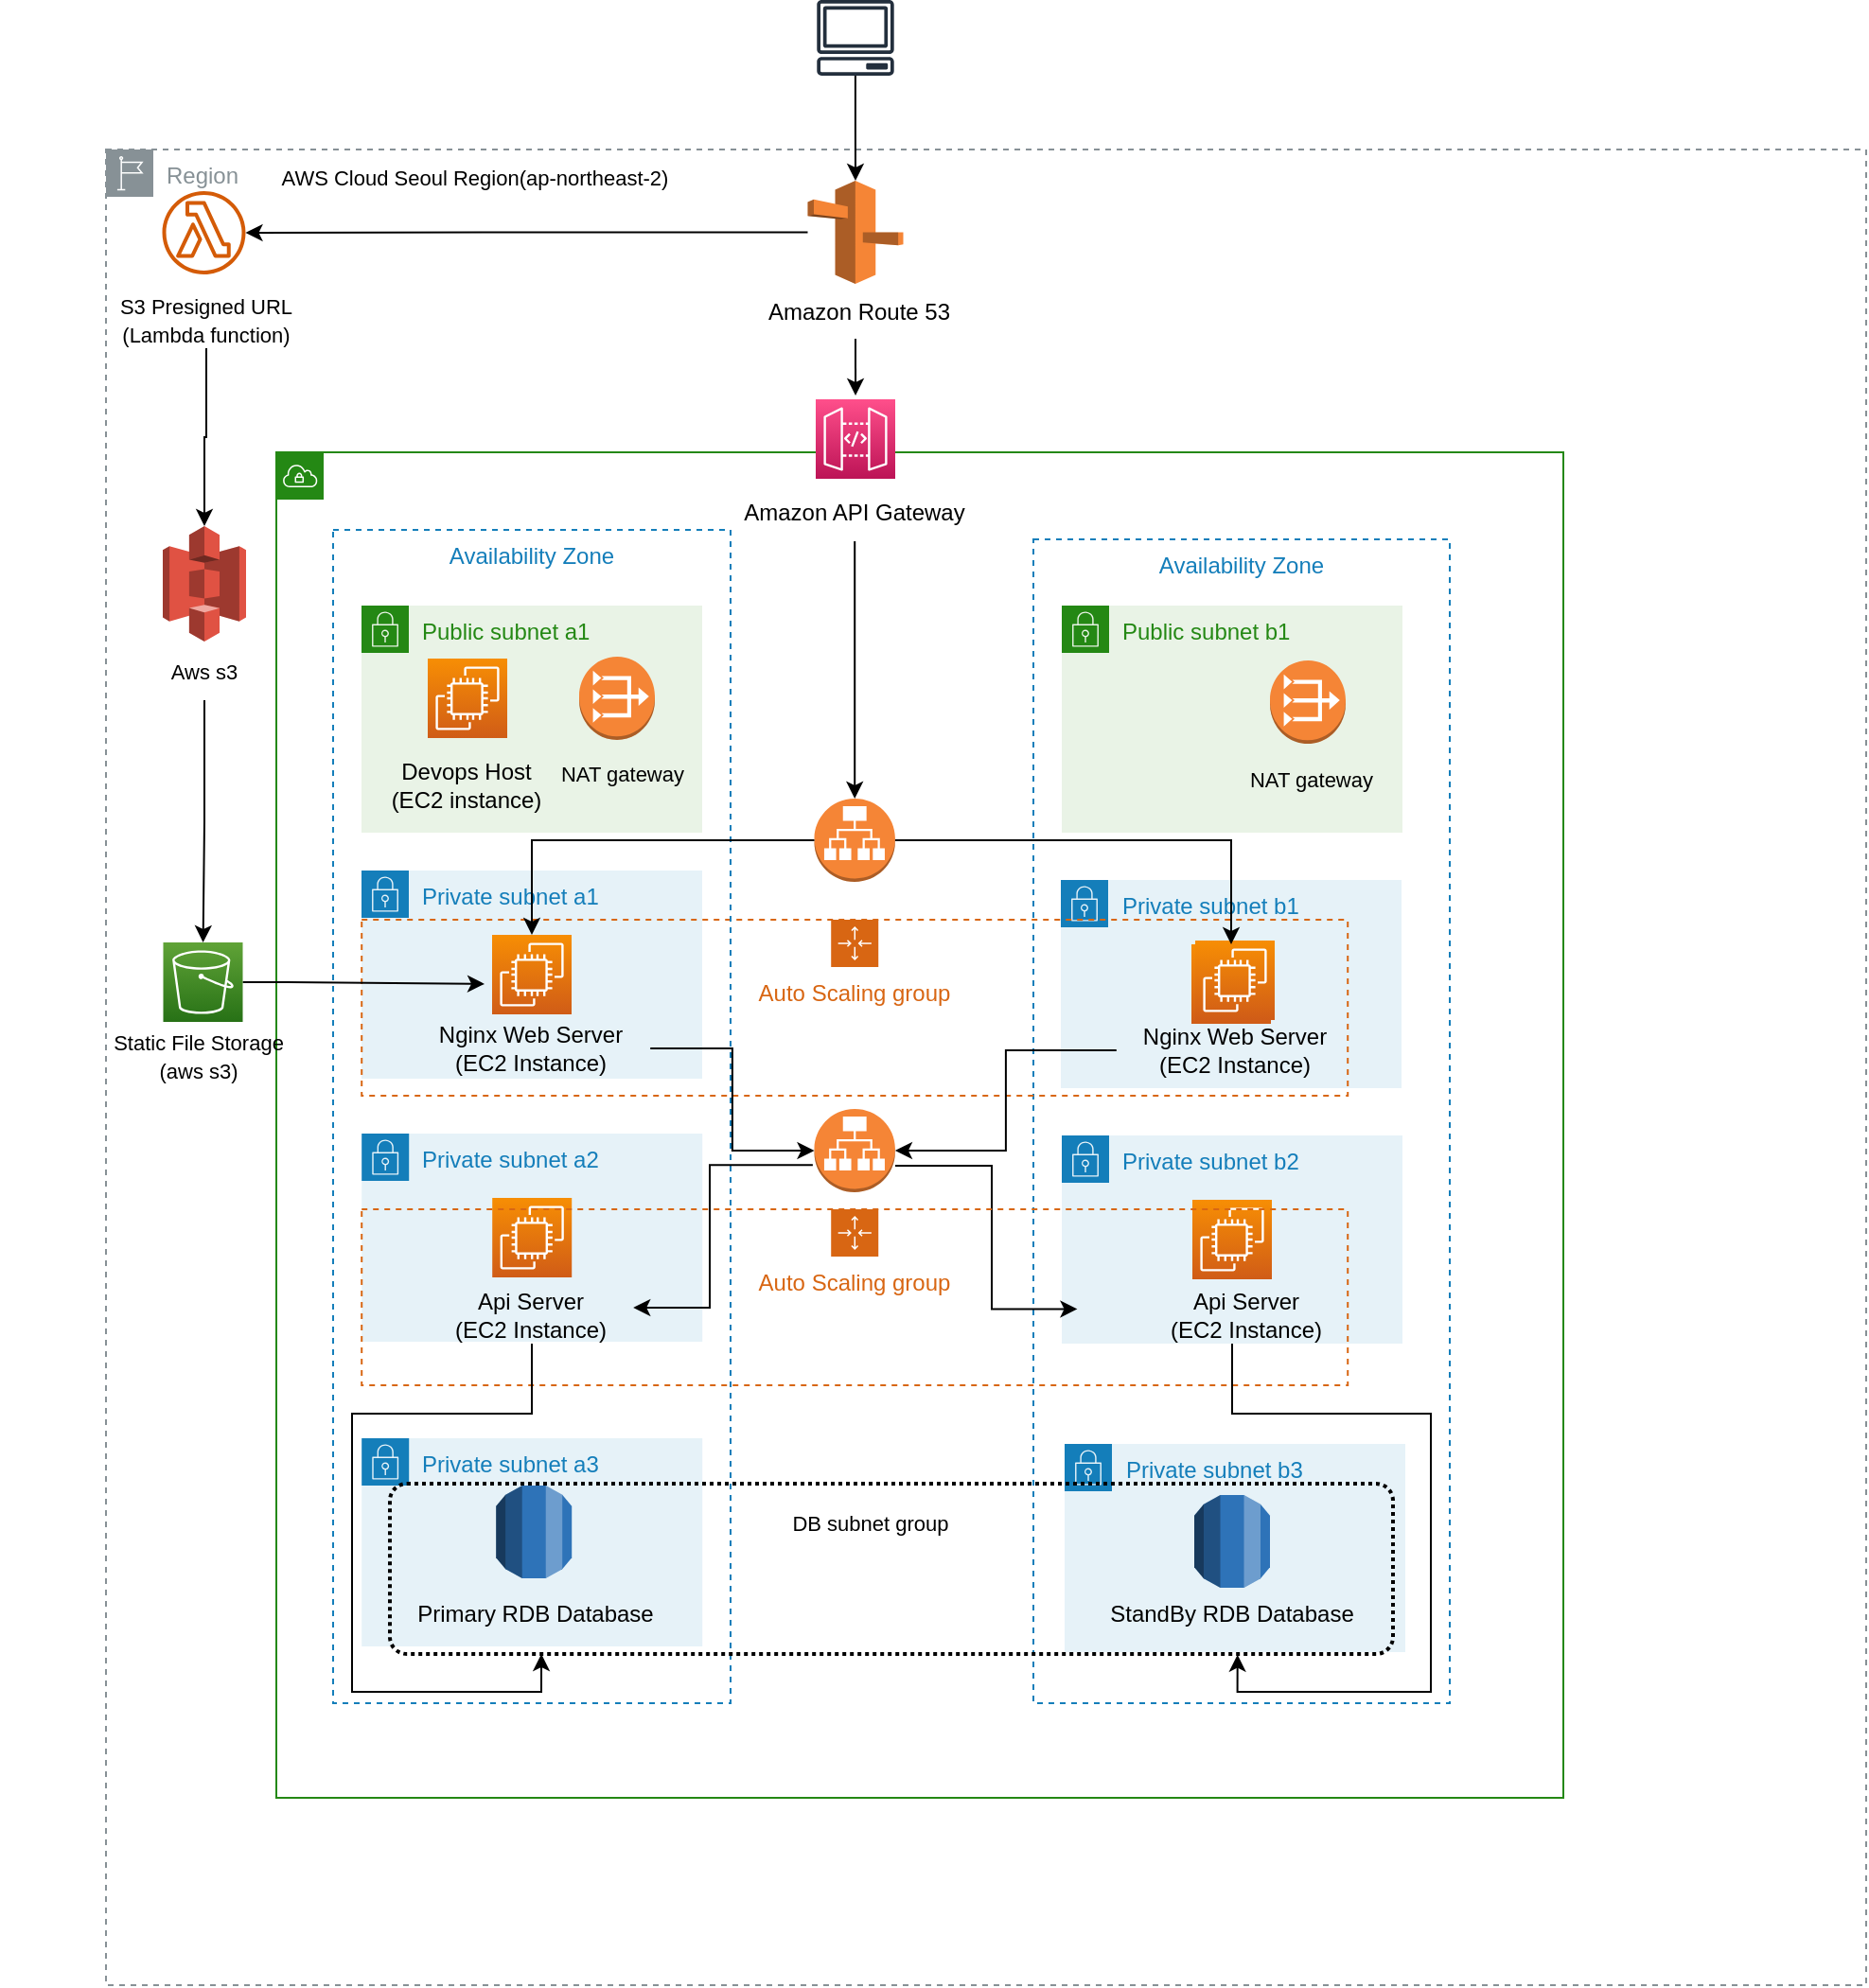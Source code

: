<mxfile version="21.3.2" type="github">
  <diagram name="페이지-1" id="giBCQDRy0tIcnZJqyviJ">
    <mxGraphModel dx="2022" dy="663" grid="1" gridSize="10" guides="1" tooltips="1" connect="1" arrows="1" fold="1" page="1" pageScale="1" pageWidth="827" pageHeight="1169" math="0" shadow="0">
      <root>
        <mxCell id="0" />
        <mxCell id="1" parent="0" />
        <mxCell id="QBiDkqyLC_gtFL6pFu3h-29" value="Public subnet b1" style="points=[[0,0],[0.25,0],[0.5,0],[0.75,0],[1,0],[1,0.25],[1,0.5],[1,0.75],[1,1],[0.75,1],[0.5,1],[0.25,1],[0,1],[0,0.75],[0,0.5],[0,0.25]];outlineConnect=0;gradientColor=none;html=1;whiteSpace=wrap;fontSize=12;fontStyle=0;container=1;pointerEvents=0;collapsible=0;recursiveResize=0;shape=mxgraph.aws4.group;grIcon=mxgraph.aws4.group_security_group;grStroke=0;strokeColor=#248814;fillColor=#E9F3E6;verticalAlign=top;align=left;spacingLeft=30;fontColor=#248814;dashed=0;" parent="1" vertex="1">
          <mxGeometry x="515" y="390" width="180" height="120" as="geometry" />
        </mxCell>
        <mxCell id="QBiDkqyLC_gtFL6pFu3h-37" value="" style="outlineConnect=0;dashed=0;verticalLabelPosition=bottom;verticalAlign=top;align=center;html=1;shape=mxgraph.aws3.vpc_nat_gateway;fillColor=#F58536;gradientColor=none;" parent="QBiDkqyLC_gtFL6pFu3h-29" vertex="1">
          <mxGeometry x="110" y="29" width="40" height="44" as="geometry" />
        </mxCell>
        <mxCell id="QBiDkqyLC_gtFL6pFu3h-48" value="Private subnet b1" style="points=[[0,0],[0.25,0],[0.5,0],[0.75,0],[1,0],[1,0.25],[1,0.5],[1,0.75],[1,1],[0.75,1],[0.5,1],[0.25,1],[0,1],[0,0.75],[0,0.5],[0,0.25]];outlineConnect=0;gradientColor=none;html=1;whiteSpace=wrap;fontSize=12;fontStyle=0;container=1;pointerEvents=0;collapsible=0;recursiveResize=0;shape=mxgraph.aws4.group;grIcon=mxgraph.aws4.group_security_group;grStroke=0;strokeColor=#147EBA;fillColor=#E6F2F8;verticalAlign=top;align=left;spacingLeft=30;fontColor=#147EBA;dashed=0;" parent="1" vertex="1">
          <mxGeometry x="514.5" y="535" width="180" height="110" as="geometry" />
        </mxCell>
        <mxCell id="QBiDkqyLC_gtFL6pFu3h-49" value="" style="sketch=0;points=[[0,0,0],[0.25,0,0],[0.5,0,0],[0.75,0,0],[1,0,0],[0,1,0],[0.25,1,0],[0.5,1,0],[0.75,1,0],[1,1,0],[0,0.25,0],[0,0.5,0],[0,0.75,0],[1,0.25,0],[1,0.5,0],[1,0.75,0]];outlineConnect=0;fontColor=#232F3E;gradientColor=#F78E04;gradientDirection=north;fillColor=#D05C17;strokeColor=#ffffff;dashed=0;verticalLabelPosition=bottom;verticalAlign=top;align=center;html=1;fontSize=12;fontStyle=0;aspect=fixed;shape=mxgraph.aws4.resourceIcon;resIcon=mxgraph.aws4.ec2;" parent="QBiDkqyLC_gtFL6pFu3h-48" vertex="1">
          <mxGeometry x="69" y="34" width="42" height="42" as="geometry" />
        </mxCell>
        <mxCell id="QBiDkqyLC_gtFL6pFu3h-26" value="Private subnet a1" style="points=[[0,0],[0.25,0],[0.5,0],[0.75,0],[1,0],[1,0.25],[1,0.5],[1,0.75],[1,1],[0.75,1],[0.5,1],[0.25,1],[0,1],[0,0.75],[0,0.5],[0,0.25]];outlineConnect=0;gradientColor=none;html=1;whiteSpace=wrap;fontSize=12;fontStyle=0;container=1;pointerEvents=0;collapsible=0;recursiveResize=0;shape=mxgraph.aws4.group;grIcon=mxgraph.aws4.group_security_group;grStroke=0;strokeColor=#147EBA;fillColor=#E6F2F8;verticalAlign=top;align=left;spacingLeft=30;fontColor=#147EBA;dashed=0;" parent="1" vertex="1">
          <mxGeometry x="145" y="530" width="180" height="110" as="geometry" />
        </mxCell>
        <mxCell id="QBiDkqyLC_gtFL6pFu3h-30" value="" style="sketch=0;points=[[0,0,0],[0.25,0,0],[0.5,0,0],[0.75,0,0],[1,0,0],[0,1,0],[0.25,1,0],[0.5,1,0],[0.75,1,0],[1,1,0],[0,0.25,0],[0,0.5,0],[0,0.75,0],[1,0.25,0],[1,0.5,0],[1,0.75,0]];outlineConnect=0;fontColor=#232F3E;gradientColor=#F78E04;gradientDirection=north;fillColor=#D05C17;strokeColor=#ffffff;dashed=0;verticalLabelPosition=bottom;verticalAlign=top;align=center;html=1;fontSize=12;fontStyle=0;aspect=fixed;shape=mxgraph.aws4.resourceIcon;resIcon=mxgraph.aws4.ec2;" parent="QBiDkqyLC_gtFL6pFu3h-26" vertex="1">
          <mxGeometry x="69" y="34" width="42" height="42" as="geometry" />
        </mxCell>
        <mxCell id="QBiDkqyLC_gtFL6pFu3h-56" value="Private subnet b2" style="points=[[0,0],[0.25,0],[0.5,0],[0.75,0],[1,0],[1,0.25],[1,0.5],[1,0.75],[1,1],[0.75,1],[0.5,1],[0.25,1],[0,1],[0,0.75],[0,0.5],[0,0.25]];outlineConnect=0;gradientColor=none;html=1;whiteSpace=wrap;fontSize=12;fontStyle=0;container=1;pointerEvents=0;collapsible=0;recursiveResize=0;shape=mxgraph.aws4.group;grIcon=mxgraph.aws4.group_security_group;grStroke=0;strokeColor=#147EBA;fillColor=#E6F2F8;verticalAlign=top;align=left;spacingLeft=30;fontColor=#147EBA;dashed=0;" parent="1" vertex="1">
          <mxGeometry x="515" y="670" width="180" height="110" as="geometry" />
        </mxCell>
        <mxCell id="QBiDkqyLC_gtFL6pFu3h-57" value="" style="sketch=0;points=[[0,0,0],[0.25,0,0],[0.5,0,0],[0.75,0,0],[1,0,0],[0,1,0],[0.25,1,0],[0.5,1,0],[0.75,1,0],[1,1,0],[0,0.25,0],[0,0.5,0],[0,0.75,0],[1,0.25,0],[1,0.5,0],[1,0.75,0]];outlineConnect=0;fontColor=#232F3E;gradientColor=#F78E04;gradientDirection=north;fillColor=#D05C17;strokeColor=#ffffff;dashed=0;verticalLabelPosition=bottom;verticalAlign=top;align=center;html=1;fontSize=12;fontStyle=0;aspect=fixed;shape=mxgraph.aws4.resourceIcon;resIcon=mxgraph.aws4.ec2;" parent="QBiDkqyLC_gtFL6pFu3h-56" vertex="1">
          <mxGeometry x="69" y="34" width="42" height="42" as="geometry" />
        </mxCell>
        <mxCell id="QBiDkqyLC_gtFL6pFu3h-21" value="Availability Zone" style="fillColor=none;strokeColor=#147EBA;dashed=1;verticalAlign=top;fontStyle=0;fontColor=#147EBA;whiteSpace=wrap;html=1;" parent="1" vertex="1">
          <mxGeometry x="500" y="355" width="220" height="615" as="geometry" />
        </mxCell>
        <UserObject label="" id="QBiDkqyLC_gtFL6pFu3h-16">
          <mxCell style="points=[[0,0],[0.25,0],[0.5,0],[0.75,0],[1,0],[1,0.25],[1,0.5],[1,0.75],[1,1],[0.75,1],[0.5,1],[0.25,1],[0,1],[0,0.75],[0,0.5],[0,0.25]];outlineConnect=0;gradientColor=none;html=1;whiteSpace=wrap;fontSize=12;fontStyle=0;container=1;pointerEvents=0;collapsible=0;recursiveResize=0;shape=mxgraph.aws4.group;grIcon=mxgraph.aws4.group_vpc;strokeColor=#248814;fillColor=none;verticalAlign=top;align=left;spacingLeft=30;fontColor=#AAB7B8;dashed=0;" parent="1" vertex="1">
            <mxGeometry x="100" y="309" width="680" height="711" as="geometry" />
          </mxCell>
        </UserObject>
        <mxCell id="QBiDkqyLC_gtFL6pFu3h-54" value="Private subnet a2" style="points=[[0,0],[0.25,0],[0.5,0],[0.75,0],[1,0],[1,0.25],[1,0.5],[1,0.75],[1,1],[0.75,1],[0.5,1],[0.25,1],[0,1],[0,0.75],[0,0.5],[0,0.25]];outlineConnect=0;gradientColor=none;html=1;whiteSpace=wrap;fontSize=12;fontStyle=0;container=1;pointerEvents=0;collapsible=0;recursiveResize=0;shape=mxgraph.aws4.group;grIcon=mxgraph.aws4.group_security_group;grStroke=0;strokeColor=#147EBA;fillColor=#E6F2F8;verticalAlign=top;align=left;spacingLeft=30;fontColor=#147EBA;dashed=0;" parent="QBiDkqyLC_gtFL6pFu3h-16" vertex="1">
          <mxGeometry x="45.11" y="360" width="180" height="110" as="geometry" />
        </mxCell>
        <mxCell id="QBiDkqyLC_gtFL6pFu3h-55" value="" style="sketch=0;points=[[0,0,0],[0.25,0,0],[0.5,0,0],[0.75,0,0],[1,0,0],[0,1,0],[0.25,1,0],[0.5,1,0],[0.75,1,0],[1,1,0],[0,0.25,0],[0,0.5,0],[0,0.75,0],[1,0.25,0],[1,0.5,0],[1,0.75,0]];outlineConnect=0;fontColor=#232F3E;gradientColor=#F78E04;gradientDirection=north;fillColor=#D05C17;strokeColor=#ffffff;dashed=0;verticalLabelPosition=bottom;verticalAlign=top;align=center;html=1;fontSize=12;fontStyle=0;aspect=fixed;shape=mxgraph.aws4.resourceIcon;resIcon=mxgraph.aws4.ec2;" parent="QBiDkqyLC_gtFL6pFu3h-54" vertex="1">
          <mxGeometry x="69" y="34" width="42" height="42" as="geometry" />
        </mxCell>
        <mxCell id="QBiDkqyLC_gtFL6pFu3h-17" value="" style="outlineConnect=0;dashed=0;verticalLabelPosition=bottom;verticalAlign=top;align=center;html=1;shape=mxgraph.aws3.application_load_balancer;fillColor=#F58536;gradientColor=none;" parent="QBiDkqyLC_gtFL6pFu3h-16" vertex="1">
          <mxGeometry x="284.25" y="183" width="42.71" height="44" as="geometry" />
        </mxCell>
        <mxCell id="QBiDkqyLC_gtFL6pFu3h-20" style="edgeStyle=orthogonalEdgeStyle;rounded=0;orthogonalLoop=1;jettySize=auto;html=1;entryX=0.5;entryY=0;entryDx=0;entryDy=0;entryPerimeter=0;exitX=0.5;exitY=1;exitDx=0;exitDy=0;" parent="QBiDkqyLC_gtFL6pFu3h-16" source="QBiDkqyLC_gtFL6pFu3h-15" target="QBiDkqyLC_gtFL6pFu3h-17" edge="1">
          <mxGeometry relative="1" as="geometry" />
        </mxCell>
        <mxCell id="QBiDkqyLC_gtFL6pFu3h-10" value="" style="endArrow=classic;html=1;rounded=0;exitX=0.5;exitY=1;exitDx=0;exitDy=0;" parent="QBiDkqyLC_gtFL6pFu3h-16" edge="1">
          <mxGeometry width="50" height="50" relative="1" as="geometry">
            <mxPoint x="306" y="-60" as="sourcePoint" />
            <mxPoint x="306.029" y="-30" as="targetPoint" />
          </mxGeometry>
        </mxCell>
        <mxCell id="QBiDkqyLC_gtFL6pFu3h-15" value="Amazon API Gateway" style="rounded=0;whiteSpace=wrap;html=1;strokeColor=none;fillColor=none;" parent="QBiDkqyLC_gtFL6pFu3h-16" vertex="1">
          <mxGeometry x="243.0" y="17" width="125.21" height="30" as="geometry" />
        </mxCell>
        <mxCell id="QBiDkqyLC_gtFL6pFu3h-58" value="Private subnet a3" style="points=[[0,0],[0.25,0],[0.5,0],[0.75,0],[1,0],[1,0.25],[1,0.5],[1,0.75],[1,1],[0.75,1],[0.5,1],[0.25,1],[0,1],[0,0.75],[0,0.5],[0,0.25]];outlineConnect=0;gradientColor=none;html=1;whiteSpace=wrap;fontSize=12;fontStyle=0;container=1;pointerEvents=0;collapsible=0;recursiveResize=0;shape=mxgraph.aws4.group;grIcon=mxgraph.aws4.group_security_group;grStroke=0;strokeColor=#147EBA;fillColor=#E6F2F8;verticalAlign=top;align=left;spacingLeft=30;fontColor=#147EBA;dashed=0;" parent="QBiDkqyLC_gtFL6pFu3h-16" vertex="1">
          <mxGeometry x="45.11" y="521" width="180" height="110" as="geometry" />
        </mxCell>
        <mxCell id="QBiDkqyLC_gtFL6pFu3h-71" value="" style="outlineConnect=0;dashed=0;verticalLabelPosition=bottom;verticalAlign=top;align=center;html=1;shape=mxgraph.aws3.rds;fillColor=#2E73B8;gradientColor=none;" parent="QBiDkqyLC_gtFL6pFu3h-58" vertex="1">
          <mxGeometry x="71" y="25" width="40" height="49" as="geometry" />
        </mxCell>
        <mxCell id="QBiDkqyLC_gtFL6pFu3h-63" value="" style="outlineConnect=0;dashed=0;verticalLabelPosition=bottom;verticalAlign=top;align=center;html=1;shape=mxgraph.aws3.application_load_balancer;fillColor=#F58536;gradientColor=none;" parent="QBiDkqyLC_gtFL6pFu3h-16" vertex="1">
          <mxGeometry x="284.25" y="347" width="42.71" height="44" as="geometry" />
        </mxCell>
        <mxCell id="QBiDkqyLC_gtFL6pFu3h-42" value="Auto Scaling group" style="points=[[0,0],[0.25,0],[0.5,0],[0.75,0],[1,0],[1,0.25],[1,0.5],[1,0.75],[1,1],[0.75,1],[0.5,1],[0.25,1],[0,1],[0,0.75],[0,0.5],[0,0.25]];outlineConnect=0;gradientColor=none;html=1;whiteSpace=wrap;fontSize=12;fontStyle=0;container=1;pointerEvents=0;collapsible=0;recursiveResize=0;shape=mxgraph.aws4.groupCenter;grIcon=mxgraph.aws4.group_auto_scaling_group;grStroke=1;strokeColor=#D86613;fillColor=none;verticalAlign=top;align=center;fontColor=#D86613;dashed=1;spacingTop=25;" parent="QBiDkqyLC_gtFL6pFu3h-16" vertex="1">
          <mxGeometry x="45.11" y="247" width="521" height="93" as="geometry" />
        </mxCell>
        <mxCell id="QBiDkqyLC_gtFL6pFu3h-101" style="edgeStyle=orthogonalEdgeStyle;rounded=0;orthogonalLoop=1;jettySize=auto;html=1;" parent="QBiDkqyLC_gtFL6pFu3h-16" edge="1">
          <mxGeometry relative="1" as="geometry">
            <mxPoint x="326.96" y="377" as="sourcePoint" />
            <mxPoint x="423.23" y="452.7" as="targetPoint" />
            <Array as="points">
              <mxPoint x="378" y="377" />
              <mxPoint x="378" y="453" />
            </Array>
          </mxGeometry>
        </mxCell>
        <mxCell id="UlybdTMIQv25_j9euANd-2" value="&lt;span style=&quot;font-size: 11px;&quot;&gt;NAT gateway&lt;/span&gt;" style="rounded=0;whiteSpace=wrap;html=1;strokeColor=none;fillColor=none;" vertex="1" parent="QBiDkqyLC_gtFL6pFu3h-16">
          <mxGeometry x="81.25" y="154" width="210" height="30" as="geometry" />
        </mxCell>
        <mxCell id="UlybdTMIQv25_j9euANd-3" value="&lt;span style=&quot;font-size: 11px;&quot;&gt;NAT gateway&lt;/span&gt;" style="rounded=0;whiteSpace=wrap;html=1;strokeColor=none;fillColor=none;" vertex="1" parent="QBiDkqyLC_gtFL6pFu3h-16">
          <mxGeometry x="442" y="158" width="210" height="30" as="geometry" />
        </mxCell>
        <mxCell id="QBiDkqyLC_gtFL6pFu3h-90" value="Auto Scaling group" style="points=[[0,0],[0.25,0],[0.5,0],[0.75,0],[1,0],[1,0.25],[1,0.5],[1,0.75],[1,1],[0.75,1],[0.5,1],[0.25,1],[0,1],[0,0.75],[0,0.5],[0,0.25]];outlineConnect=0;gradientColor=none;html=1;whiteSpace=wrap;fontSize=12;fontStyle=0;container=1;pointerEvents=0;collapsible=0;recursiveResize=0;shape=mxgraph.aws4.groupCenter;grIcon=mxgraph.aws4.group_auto_scaling_group;grStroke=1;strokeColor=#D86613;fillColor=none;verticalAlign=top;align=center;fontColor=#D86613;dashed=1;spacingTop=25;" parent="QBiDkqyLC_gtFL6pFu3h-16" vertex="1">
          <mxGeometry x="45.11" y="400" width="521" height="93" as="geometry" />
        </mxCell>
        <mxCell id="QBiDkqyLC_gtFL6pFu3h-62" value="Region" style="sketch=0;outlineConnect=0;gradientColor=none;html=1;whiteSpace=wrap;fontSize=12;fontStyle=0;shape=mxgraph.aws4.group;grIcon=mxgraph.aws4.group_region;strokeColor=#879196;fillColor=none;verticalAlign=top;align=left;spacingLeft=30;fontColor=#879196;dashed=1;" parent="QBiDkqyLC_gtFL6pFu3h-16" vertex="1">
          <mxGeometry x="-90" y="-160" width="930" height="970" as="geometry" />
        </mxCell>
        <mxCell id="UlybdTMIQv25_j9euANd-7" value="&lt;span style=&quot;font-size: 11px;&quot;&gt;Aws s3&lt;/span&gt;" style="rounded=0;whiteSpace=wrap;html=1;strokeColor=none;fillColor=none;" vertex="1" parent="QBiDkqyLC_gtFL6pFu3h-16">
          <mxGeometry x="-143.0" y="101" width="210" height="30" as="geometry" />
        </mxCell>
        <mxCell id="UlybdTMIQv25_j9euANd-23" value="&lt;span style=&quot;font-size: 11px;&quot;&gt;Static File Storage&lt;br&gt;(aws s3)&lt;br&gt;&lt;/span&gt;" style="rounded=0;whiteSpace=wrap;html=1;strokeColor=none;fillColor=none;" vertex="1" parent="QBiDkqyLC_gtFL6pFu3h-16">
          <mxGeometry x="-146.0" y="304" width="210" height="30" as="geometry" />
        </mxCell>
        <mxCell id="QBiDkqyLC_gtFL6pFu3h-22" value="Availability Zone" style="fillColor=none;strokeColor=#147EBA;dashed=1;verticalAlign=top;fontStyle=0;fontColor=#147EBA;whiteSpace=wrap;html=1;" parent="1" vertex="1">
          <mxGeometry x="130" y="350" width="210" height="620" as="geometry" />
        </mxCell>
        <mxCell id="QBiDkqyLC_gtFL6pFu3h-23" value="Public subnet a1" style="points=[[0,0],[0.25,0],[0.5,0],[0.75,0],[1,0],[1,0.25],[1,0.5],[1,0.75],[1,1],[0.75,1],[0.5,1],[0.25,1],[0,1],[0,0.75],[0,0.5],[0,0.25]];outlineConnect=0;gradientColor=none;html=1;whiteSpace=wrap;fontSize=12;fontStyle=0;container=1;pointerEvents=0;collapsible=0;recursiveResize=0;shape=mxgraph.aws4.group;grIcon=mxgraph.aws4.group_security_group;grStroke=0;strokeColor=#248814;fillColor=#E9F3E6;verticalAlign=top;align=left;spacingLeft=30;fontColor=#248814;dashed=0;" parent="1" vertex="1">
          <mxGeometry x="145" y="390" width="180" height="120" as="geometry" />
        </mxCell>
        <mxCell id="QBiDkqyLC_gtFL6pFu3h-36" value="" style="outlineConnect=0;dashed=0;verticalLabelPosition=bottom;verticalAlign=top;align=center;html=1;shape=mxgraph.aws3.vpc_nat_gateway;fillColor=#F58536;gradientColor=none;" parent="QBiDkqyLC_gtFL6pFu3h-23" vertex="1">
          <mxGeometry x="115" y="27" width="40" height="44" as="geometry" />
        </mxCell>
        <mxCell id="QBiDkqyLC_gtFL6pFu3h-28" value="Devops Host&lt;br&gt;(EC2 instance)" style="rounded=0;whiteSpace=wrap;html=1;strokeColor=none;fillColor=none;" parent="QBiDkqyLC_gtFL6pFu3h-23" vertex="1">
          <mxGeometry x="-6.61" y="80" width="125.21" height="30" as="geometry" />
        </mxCell>
        <mxCell id="QBiDkqyLC_gtFL6pFu3h-14" value="" style="edgeStyle=orthogonalEdgeStyle;rounded=0;orthogonalLoop=1;jettySize=auto;html=1;entryX=0.5;entryY=0;entryDx=0;entryDy=0;entryPerimeter=0;" parent="1" source="QBiDkqyLC_gtFL6pFu3h-1" target="QBiDkqyLC_gtFL6pFu3h-104" edge="1">
          <mxGeometry relative="1" as="geometry">
            <mxPoint x="407" y="170" as="targetPoint" />
          </mxGeometry>
        </mxCell>
        <mxCell id="QBiDkqyLC_gtFL6pFu3h-1" value="" style="sketch=0;outlineConnect=0;fontColor=#232F3E;gradientColor=none;fillColor=#232F3D;strokeColor=none;dashed=0;verticalLabelPosition=bottom;verticalAlign=top;align=center;html=1;fontSize=12;fontStyle=0;aspect=fixed;pointerEvents=1;shape=mxgraph.aws4.client;" parent="1" vertex="1">
          <mxGeometry x="385.47" y="70" width="41.05" height="40" as="geometry" />
        </mxCell>
        <mxCell id="QBiDkqyLC_gtFL6pFu3h-27" value="" style="sketch=0;points=[[0,0,0],[0.25,0,0],[0.5,0,0],[0.75,0,0],[1,0,0],[0,1,0],[0.25,1,0],[0.5,1,0],[0.75,1,0],[1,1,0],[0,0.25,0],[0,0.5,0],[0,0.75,0],[1,0.25,0],[1,0.5,0],[1,0.75,0]];outlineConnect=0;fontColor=#232F3E;gradientColor=#F78E04;gradientDirection=north;fillColor=#D05C17;strokeColor=#ffffff;dashed=0;verticalLabelPosition=bottom;verticalAlign=top;align=center;html=1;fontSize=12;fontStyle=0;aspect=fixed;shape=mxgraph.aws4.resourceIcon;resIcon=mxgraph.aws4.ec2;" parent="1" vertex="1">
          <mxGeometry x="180" y="418" width="42" height="42" as="geometry" />
        </mxCell>
        <mxCell id="QBiDkqyLC_gtFL6pFu3h-31" value="" style="sketch=0;points=[[0,0,0],[0.25,0,0],[0.5,0,0],[0.75,0,0],[1,0,0],[0,1,0],[0.25,1,0],[0.5,1,0],[0.75,1,0],[1,1,0],[0,0.25,0],[0,0.5,0],[0,0.75,0],[1,0.25,0],[1,0.5,0],[1,0.75,0]];outlineConnect=0;fontColor=#232F3E;gradientColor=#F78E04;gradientDirection=north;fillColor=#D05C17;strokeColor=#ffffff;dashed=0;verticalLabelPosition=bottom;verticalAlign=top;align=center;html=1;fontSize=12;fontStyle=0;aspect=fixed;shape=mxgraph.aws4.resourceIcon;resIcon=mxgraph.aws4.ec2;" parent="1" vertex="1">
          <mxGeometry x="585.5" y="567" width="42" height="42" as="geometry" />
        </mxCell>
        <mxCell id="QBiDkqyLC_gtFL6pFu3h-68" style="edgeStyle=orthogonalEdgeStyle;rounded=0;orthogonalLoop=1;jettySize=auto;html=1;entryX=0;entryY=0.5;entryDx=0;entryDy=0;entryPerimeter=0;" parent="1" source="QBiDkqyLC_gtFL6pFu3h-41" target="QBiDkqyLC_gtFL6pFu3h-63" edge="1">
          <mxGeometry relative="1" as="geometry" />
        </mxCell>
        <mxCell id="QBiDkqyLC_gtFL6pFu3h-41" value="Nginx Web Server&lt;br&gt;(EC2 Instance)" style="rounded=0;whiteSpace=wrap;html=1;strokeColor=none;fillColor=none;" parent="1" vertex="1">
          <mxGeometry x="172.39" y="609" width="125.21" height="30" as="geometry" />
        </mxCell>
        <mxCell id="QBiDkqyLC_gtFL6pFu3h-46" style="edgeStyle=orthogonalEdgeStyle;rounded=0;orthogonalLoop=1;jettySize=auto;html=1;exitX=0;exitY=0.5;exitDx=0;exitDy=0;exitPerimeter=0;" parent="1" source="QBiDkqyLC_gtFL6pFu3h-17" target="QBiDkqyLC_gtFL6pFu3h-30" edge="1">
          <mxGeometry relative="1" as="geometry" />
        </mxCell>
        <mxCell id="QBiDkqyLC_gtFL6pFu3h-50" style="edgeStyle=orthogonalEdgeStyle;rounded=0;orthogonalLoop=1;jettySize=auto;html=1;" parent="1" source="QBiDkqyLC_gtFL6pFu3h-17" target="QBiDkqyLC_gtFL6pFu3h-49" edge="1">
          <mxGeometry relative="1" as="geometry" />
        </mxCell>
        <mxCell id="QBiDkqyLC_gtFL6pFu3h-69" style="edgeStyle=orthogonalEdgeStyle;rounded=0;orthogonalLoop=1;jettySize=auto;html=1;entryX=1;entryY=0.5;entryDx=0;entryDy=0;entryPerimeter=0;" parent="1" source="QBiDkqyLC_gtFL6pFu3h-51" target="QBiDkqyLC_gtFL6pFu3h-63" edge="1">
          <mxGeometry relative="1" as="geometry" />
        </mxCell>
        <mxCell id="QBiDkqyLC_gtFL6pFu3h-51" value="Nginx Web Server&lt;br&gt;(EC2 Instance)" style="rounded=0;whiteSpace=wrap;html=1;strokeColor=none;fillColor=none;" parent="1" vertex="1">
          <mxGeometry x="543.89" y="610" width="125.21" height="30" as="geometry" />
        </mxCell>
        <mxCell id="QBiDkqyLC_gtFL6pFu3h-11" value="" style="sketch=0;points=[[0,0,0],[0.25,0,0],[0.5,0,0],[0.75,0,0],[1,0,0],[0,1,0],[0.25,1,0],[0.5,1,0],[0.75,1,0],[1,1,0],[0,0.25,0],[0,0.5,0],[0,0.75,0],[1,0.25,0],[1,0.5,0],[1,0.75,0]];outlineConnect=0;fontColor=#232F3E;gradientColor=#FF4F8B;gradientDirection=north;fillColor=#BC1356;strokeColor=#ffffff;dashed=0;verticalLabelPosition=bottom;verticalAlign=top;align=center;html=1;fontSize=12;fontStyle=0;aspect=fixed;shape=mxgraph.aws4.resourceIcon;resIcon=mxgraph.aws4.api_gateway;" parent="1" vertex="1">
          <mxGeometry x="385" y="281" width="42" height="42" as="geometry" />
        </mxCell>
        <mxCell id="QBiDkqyLC_gtFL6pFu3h-5" value="Amazon Route 53" style="rounded=0;whiteSpace=wrap;html=1;strokeColor=none;fillColor=none;" parent="1" vertex="1">
          <mxGeometry x="348" y="220" width="120" height="30" as="geometry" />
        </mxCell>
        <mxCell id="QBiDkqyLC_gtFL6pFu3h-92" style="edgeStyle=orthogonalEdgeStyle;rounded=0;orthogonalLoop=1;jettySize=auto;html=1;entryX=0.845;entryY=1.004;entryDx=0;entryDy=0;entryPerimeter=0;" parent="1" source="QBiDkqyLC_gtFL6pFu3h-56" target="QBiDkqyLC_gtFL6pFu3h-85" edge="1">
          <mxGeometry relative="1" as="geometry" />
        </mxCell>
        <mxCell id="QBiDkqyLC_gtFL6pFu3h-60" value="Private subnet b3" style="points=[[0,0],[0.25,0],[0.5,0],[0.75,0],[1,0],[1,0.25],[1,0.5],[1,0.75],[1,1],[0.75,1],[0.5,1],[0.25,1],[0,1],[0,0.75],[0,0.5],[0,0.25]];outlineConnect=0;gradientColor=none;html=1;whiteSpace=wrap;fontSize=12;fontStyle=0;container=1;pointerEvents=0;collapsible=0;recursiveResize=0;shape=mxgraph.aws4.group;grIcon=mxgraph.aws4.group_security_group;grStroke=0;strokeColor=#147EBA;fillColor=#E6F2F8;verticalAlign=top;align=left;spacingLeft=30;fontColor=#147EBA;dashed=0;" parent="1" vertex="1">
          <mxGeometry x="516.5" y="833" width="180" height="110" as="geometry" />
        </mxCell>
        <mxCell id="QBiDkqyLC_gtFL6pFu3h-87" value="StandBy RDB Database" style="rounded=0;whiteSpace=wrap;html=1;strokeColor=none;fillColor=none;" parent="QBiDkqyLC_gtFL6pFu3h-60" vertex="1">
          <mxGeometry x="19.69" y="75" width="137.61" height="30" as="geometry" />
        </mxCell>
        <mxCell id="QBiDkqyLC_gtFL6pFu3h-83" value="" style="outlineConnect=0;dashed=0;verticalLabelPosition=bottom;verticalAlign=top;align=center;html=1;shape=mxgraph.aws3.rds;fillColor=#2E73B8;gradientColor=none;" parent="1" vertex="1">
          <mxGeometry x="585" y="860" width="40" height="49" as="geometry" />
        </mxCell>
        <mxCell id="QBiDkqyLC_gtFL6pFu3h-86" value="Primary RDB Database" style="rounded=0;whiteSpace=wrap;html=1;strokeColor=none;fillColor=none;" parent="1" vertex="1">
          <mxGeometry x="168.2" y="908" width="137.61" height="30" as="geometry" />
        </mxCell>
        <mxCell id="QBiDkqyLC_gtFL6pFu3h-85" value="" style="rounded=1;arcSize=10;dashed=1;fillColor=none;gradientColor=none;dashPattern=1 1;strokeWidth=2;" parent="1" vertex="1">
          <mxGeometry x="160" y="854" width="530" height="90" as="geometry" />
        </mxCell>
        <mxCell id="QBiDkqyLC_gtFL6pFu3h-91" style="edgeStyle=orthogonalEdgeStyle;rounded=0;orthogonalLoop=1;jettySize=auto;html=1;entryX=0.151;entryY=1;entryDx=0;entryDy=0;entryPerimeter=0;" parent="1" source="QBiDkqyLC_gtFL6pFu3h-88" target="QBiDkqyLC_gtFL6pFu3h-85" edge="1">
          <mxGeometry relative="1" as="geometry" />
        </mxCell>
        <mxCell id="QBiDkqyLC_gtFL6pFu3h-88" value="Api Server&lt;br&gt;(EC2 Instance)" style="rounded=0;whiteSpace=wrap;html=1;strokeColor=none;fillColor=none;" parent="1" vertex="1">
          <mxGeometry x="172.39" y="750" width="125.21" height="30" as="geometry" />
        </mxCell>
        <mxCell id="QBiDkqyLC_gtFL6pFu3h-89" value="Api Server&lt;br&gt;(EC2 Instance)" style="rounded=0;whiteSpace=wrap;html=1;strokeColor=none;fillColor=none;" parent="1" vertex="1">
          <mxGeometry x="550" y="750" width="125.21" height="30" as="geometry" />
        </mxCell>
        <mxCell id="QBiDkqyLC_gtFL6pFu3h-100" style="edgeStyle=orthogonalEdgeStyle;rounded=0;orthogonalLoop=1;jettySize=auto;html=1;exitX=0.145;exitY=0.855;exitDx=0;exitDy=0;exitPerimeter=0;" parent="1" edge="1">
          <mxGeometry relative="1" as="geometry">
            <mxPoint x="383.443" y="685.62" as="sourcePoint" />
            <mxPoint x="288.6" y="761" as="targetPoint" />
            <Array as="points">
              <mxPoint x="329" y="686" />
              <mxPoint x="329" y="761" />
            </Array>
          </mxGeometry>
        </mxCell>
        <mxCell id="UlybdTMIQv25_j9euANd-15" style="edgeStyle=orthogonalEdgeStyle;rounded=0;orthogonalLoop=1;jettySize=auto;html=1;" edge="1" parent="1" source="QBiDkqyLC_gtFL6pFu3h-104" target="UlybdTMIQv25_j9euANd-10">
          <mxGeometry relative="1" as="geometry" />
        </mxCell>
        <mxCell id="QBiDkqyLC_gtFL6pFu3h-104" value="" style="outlineConnect=0;dashed=0;verticalLabelPosition=bottom;verticalAlign=top;align=center;html=1;shape=mxgraph.aws3.route_53;fillColor=#F58536;gradientColor=none;" parent="1" vertex="1">
          <mxGeometry x="380.75" y="165.5" width="50.5" height="54.5" as="geometry" />
        </mxCell>
        <mxCell id="UlybdTMIQv25_j9euANd-1" value="&lt;span style=&quot;font-size: 11px;&quot;&gt;DB subnet group&lt;/span&gt;" style="rounded=0;whiteSpace=wrap;html=1;strokeColor=none;fillColor=none;" vertex="1" parent="1">
          <mxGeometry x="309" y="860" width="210" height="30" as="geometry" />
        </mxCell>
        <mxCell id="UlybdTMIQv25_j9euANd-4" value="&lt;span style=&quot;font-size: 11px;&quot;&gt;NAT gateway&lt;/span&gt;" style="rounded=0;whiteSpace=wrap;html=1;strokeColor=none;fillColor=none;" vertex="1" parent="1">
          <mxGeometry x="178.47" y="464" width="210" height="30" as="geometry" />
        </mxCell>
        <mxCell id="QBiDkqyLC_gtFL6pFu3h-9" value="&lt;font style=&quot;font-size: 11px;&quot;&gt;AWS Cloud Seoul Region(ap-northeast-2)&lt;/font&gt;" style="rounded=0;whiteSpace=wrap;html=1;strokeColor=none;fillColor=none;" parent="1" vertex="1">
          <mxGeometry x="100" y="149" width="210" height="30" as="geometry" />
        </mxCell>
        <mxCell id="UlybdTMIQv25_j9euANd-21" style="edgeStyle=orthogonalEdgeStyle;rounded=0;orthogonalLoop=1;jettySize=auto;html=1;entryX=0.5;entryY=0;entryDx=0;entryDy=0;entryPerimeter=0;" edge="1" parent="1" source="UlybdTMIQv25_j9euANd-13" target="UlybdTMIQv25_j9euANd-6">
          <mxGeometry relative="1" as="geometry" />
        </mxCell>
        <mxCell id="UlybdTMIQv25_j9euANd-13" value="&lt;span style=&quot;font-size: 11px;&quot;&gt;S3 Presigned URL&lt;br&gt;(Lambda function)&lt;br&gt;&lt;/span&gt;" style="rounded=0;whiteSpace=wrap;html=1;strokeColor=none;fillColor=none;" vertex="1" parent="1">
          <mxGeometry x="-42.0" y="224" width="210" height="30" as="geometry" />
        </mxCell>
        <mxCell id="UlybdTMIQv25_j9euANd-19" style="edgeStyle=orthogonalEdgeStyle;rounded=0;orthogonalLoop=1;jettySize=auto;html=1;entryX=0.381;entryY=0.387;entryDx=0;entryDy=0;entryPerimeter=0;" edge="1" parent="1" source="UlybdTMIQv25_j9euANd-14" target="QBiDkqyLC_gtFL6pFu3h-22">
          <mxGeometry relative="1" as="geometry" />
        </mxCell>
        <mxCell id="UlybdTMIQv25_j9euANd-14" value="" style="sketch=0;points=[[0,0,0],[0.25,0,0],[0.5,0,0],[0.75,0,0],[1,0,0],[0,1,0],[0.25,1,0],[0.5,1,0],[0.75,1,0],[1,1,0],[0,0.25,0],[0,0.5,0],[0,0.75,0],[1,0.25,0],[1,0.5,0],[1,0.75,0]];outlineConnect=0;fontColor=#232F3E;gradientColor=#60A337;gradientDirection=north;fillColor=#277116;strokeColor=#ffffff;dashed=0;verticalLabelPosition=bottom;verticalAlign=top;align=center;html=1;fontSize=12;fontStyle=0;aspect=fixed;shape=mxgraph.aws4.resourceIcon;resIcon=mxgraph.aws4.s3;" vertex="1" parent="1">
          <mxGeometry x="40.25" y="568" width="42" height="42" as="geometry" />
        </mxCell>
        <mxCell id="UlybdTMIQv25_j9euANd-10" value="" style="sketch=0;outlineConnect=0;fontColor=#232F3E;gradientColor=none;fillColor=#D45B07;strokeColor=none;dashed=0;verticalLabelPosition=bottom;verticalAlign=top;align=center;html=1;fontSize=12;fontStyle=0;aspect=fixed;pointerEvents=1;shape=mxgraph.aws4.lambda_function;" vertex="1" parent="1">
          <mxGeometry x="39.75" y="171" width="44" height="44" as="geometry" />
        </mxCell>
        <mxCell id="UlybdTMIQv25_j9euANd-6" value="" style="outlineConnect=0;dashed=0;verticalLabelPosition=bottom;verticalAlign=top;align=center;html=1;shape=mxgraph.aws3.s3;fillColor=#E05243;gradientColor=none;" vertex="1" parent="1">
          <mxGeometry x="40" y="348" width="44" height="61" as="geometry" />
        </mxCell>
        <mxCell id="UlybdTMIQv25_j9euANd-22" style="edgeStyle=orthogonalEdgeStyle;rounded=0;orthogonalLoop=1;jettySize=auto;html=1;" edge="1" parent="1" source="UlybdTMIQv25_j9euANd-7" target="UlybdTMIQv25_j9euANd-14">
          <mxGeometry relative="1" as="geometry" />
        </mxCell>
      </root>
    </mxGraphModel>
  </diagram>
</mxfile>
